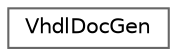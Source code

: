 digraph "Graphical Class Hierarchy"
{
 // INTERACTIVE_SVG=YES
 // LATEX_PDF_SIZE
  bgcolor="transparent";
  edge [fontname=Helvetica,fontsize=10,labelfontname=Helvetica,labelfontsize=10];
  node [fontname=Helvetica,fontsize=10,shape=box,height=0.2,width=0.4];
  rankdir="LR";
  Node0 [label="VhdlDocGen",height=0.2,width=0.4,color="grey40", fillcolor="white", style="filled",URL="$d6/d98/class_vhdl_doc_gen.html",tooltip="Class for generating documentation specific for VHDL."];
}
